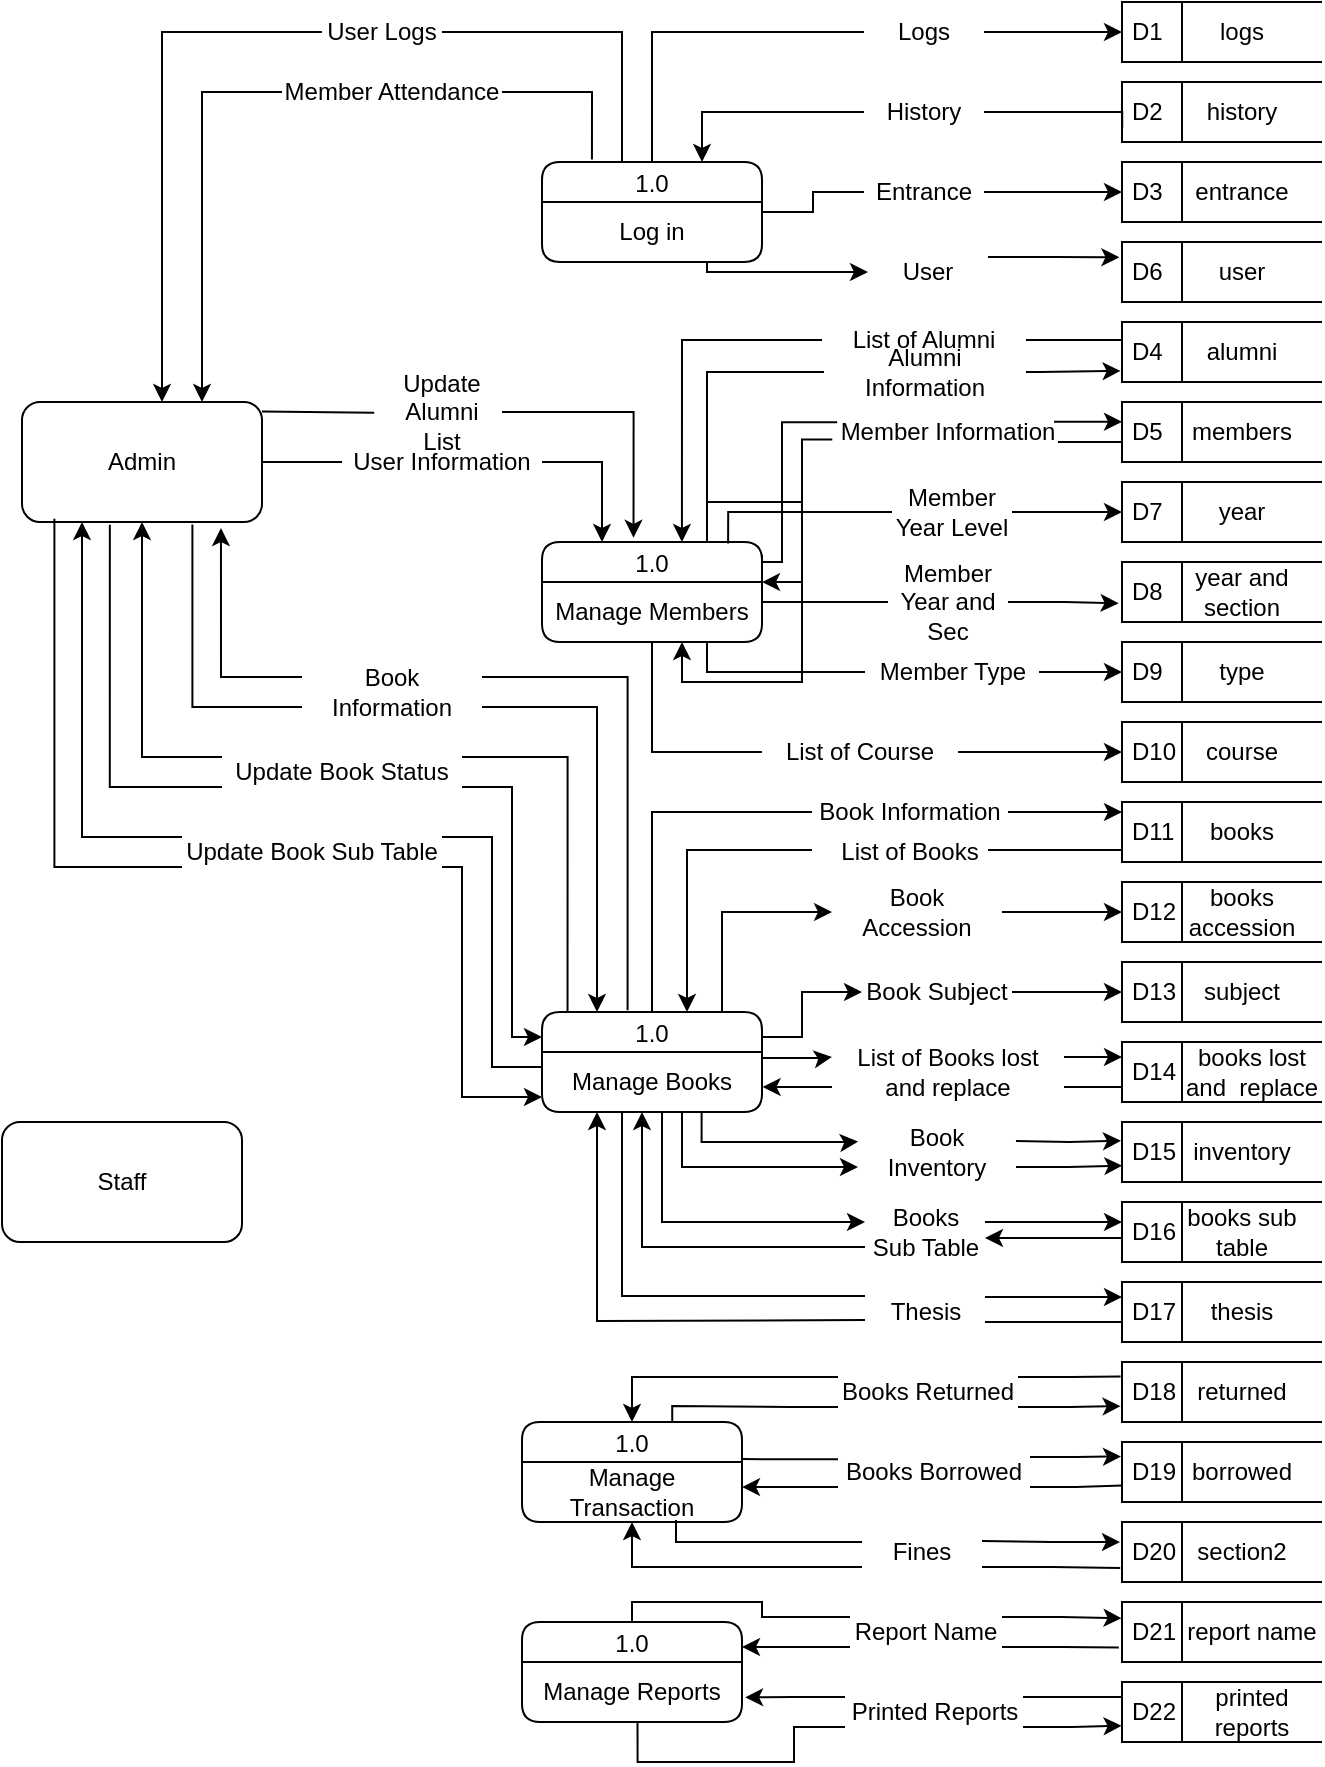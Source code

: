 <mxfile version="22.1.17" type="github">
  <diagram name="Page-1" id="xHuSxf7HJpYRh0zziQ7x">
    <mxGraphModel dx="1486" dy="321" grid="1" gridSize="10" guides="1" tooltips="1" connect="1" arrows="1" fold="1" page="1" pageScale="1" pageWidth="850" pageHeight="1100" math="0" shadow="0">
      <root>
        <mxCell id="0" />
        <mxCell id="1" parent="0" />
        <mxCell id="fUgEyUJmdbEf-X1ymC0t-29" style="edgeStyle=orthogonalEdgeStyle;rounded=0;orthogonalLoop=1;jettySize=auto;html=1;entryX=0.636;entryY=0;entryDx=0;entryDy=0;entryPerimeter=0;" parent="1" source="fUgEyUJmdbEf-X1ymC0t-31" target="e5D1fi9UYMcUk9HVfzZA-52" edge="1">
          <mxGeometry relative="1" as="geometry" />
        </mxCell>
        <mxCell id="e5D1fi9UYMcUk9HVfzZA-1" value="D4" style="html=1;dashed=0;whiteSpace=wrap;shape=mxgraph.dfd.dataStoreID;align=left;spacingLeft=3;points=[[0,0],[0.5,0],[1,0],[0,0.5],[1,0.5],[0,1],[0.5,1],[1,1]];" parent="1" vertex="1">
          <mxGeometry x="480" y="240" width="100" height="30" as="geometry" />
        </mxCell>
        <mxCell id="e5D1fi9UYMcUk9HVfzZA-2" value="alumni" style="text;html=1;strokeColor=none;fillColor=none;align=center;verticalAlign=middle;whiteSpace=wrap;rounded=0;" parent="1" vertex="1">
          <mxGeometry x="510" y="240" width="60" height="30" as="geometry" />
        </mxCell>
        <mxCell id="fUgEyUJmdbEf-X1ymC0t-47" style="edgeStyle=orthogonalEdgeStyle;rounded=0;orthogonalLoop=1;jettySize=auto;html=1;entryX=0.75;entryY=0;entryDx=0;entryDy=0;" parent="1" edge="1">
          <mxGeometry relative="1" as="geometry">
            <mxPoint x="325" y="504" as="sourcePoint" />
            <mxPoint x="262.5" y="585" as="targetPoint" />
            <Array as="points">
              <mxPoint x="263" y="504" />
            </Array>
          </mxGeometry>
        </mxCell>
        <mxCell id="e5D1fi9UYMcUk9HVfzZA-3" value="D11" style="html=1;dashed=0;whiteSpace=wrap;shape=mxgraph.dfd.dataStoreID;align=left;spacingLeft=3;points=[[0,0],[0.5,0],[1,0],[0,0.5],[1,0.5],[0,1],[0.5,1],[1,1]];" parent="1" vertex="1">
          <mxGeometry x="480" y="480" width="100" height="30" as="geometry" />
        </mxCell>
        <mxCell id="e5D1fi9UYMcUk9HVfzZA-4" value="books" style="text;html=1;strokeColor=none;fillColor=none;align=center;verticalAlign=middle;whiteSpace=wrap;rounded=0;" parent="1" vertex="1">
          <mxGeometry x="510" y="480" width="60" height="30" as="geometry" />
        </mxCell>
        <mxCell id="e5D1fi9UYMcUk9HVfzZA-5" value="D12" style="html=1;dashed=0;whiteSpace=wrap;shape=mxgraph.dfd.dataStoreID;align=left;spacingLeft=3;points=[[0,0],[0.5,0],[1,0],[0,0.5],[1,0.5],[0,1],[0.5,1],[1,1]];" parent="1" vertex="1">
          <mxGeometry x="480" y="520" width="100" height="30" as="geometry" />
        </mxCell>
        <mxCell id="e5D1fi9UYMcUk9HVfzZA-6" value="books accession" style="text;html=1;strokeColor=none;fillColor=none;align=center;verticalAlign=middle;whiteSpace=wrap;rounded=0;" parent="1" vertex="1">
          <mxGeometry x="510" y="520" width="60" height="30" as="geometry" />
        </mxCell>
        <mxCell id="e5D1fi9UYMcUk9HVfzZA-7" value="D14" style="html=1;dashed=0;whiteSpace=wrap;shape=mxgraph.dfd.dataStoreID;align=left;spacingLeft=3;points=[[0,0],[0.5,0],[1,0],[0,0.5],[1,0.5],[0,1],[0.5,1],[1,1]];" parent="1" vertex="1">
          <mxGeometry x="480" y="600" width="100" height="30" as="geometry" />
        </mxCell>
        <mxCell id="JulMIyf_O-Qb_JXEqCE_-44" style="edgeStyle=orthogonalEdgeStyle;rounded=0;orthogonalLoop=1;jettySize=auto;html=1;entryX=1;entryY=0.5;entryDx=0;entryDy=0;" edge="1" parent="1">
          <mxGeometry relative="1" as="geometry">
            <mxPoint x="480.0" y="698" as="sourcePoint" />
            <mxPoint x="411.5" y="698" as="targetPoint" />
          </mxGeometry>
        </mxCell>
        <mxCell id="e5D1fi9UYMcUk9HVfzZA-9" value="D16" style="html=1;dashed=0;whiteSpace=wrap;shape=mxgraph.dfd.dataStoreID;align=left;spacingLeft=3;points=[[0,0],[0.5,0],[1,0],[0,0.5],[1,0.5],[0,1],[0.5,1],[1,1]];" parent="1" vertex="1">
          <mxGeometry x="480" y="680" width="100" height="30" as="geometry" />
        </mxCell>
        <mxCell id="e5D1fi9UYMcUk9HVfzZA-10" value="books sub table" style="text;html=1;strokeColor=none;fillColor=none;align=center;verticalAlign=middle;whiteSpace=wrap;rounded=0;" parent="1" vertex="1">
          <mxGeometry x="510" y="680" width="60" height="30" as="geometry" />
        </mxCell>
        <mxCell id="e5D1fi9UYMcUk9HVfzZA-11" value="D19" style="html=1;dashed=0;whiteSpace=wrap;shape=mxgraph.dfd.dataStoreID;align=left;spacingLeft=3;points=[[0,0],[0.5,0],[1,0],[0,0.5],[1,0.5],[0,1],[0.5,1],[1,1]];" parent="1" vertex="1">
          <mxGeometry x="480" y="800" width="100" height="30" as="geometry" />
        </mxCell>
        <mxCell id="e5D1fi9UYMcUk9HVfzZA-12" value="borrowed" style="text;html=1;strokeColor=none;fillColor=none;align=center;verticalAlign=middle;whiteSpace=wrap;rounded=0;" parent="1" vertex="1">
          <mxGeometry x="510" y="800" width="60" height="30" as="geometry" />
        </mxCell>
        <mxCell id="e5D1fi9UYMcUk9HVfzZA-13" value="D10" style="html=1;dashed=0;whiteSpace=wrap;shape=mxgraph.dfd.dataStoreID;align=left;spacingLeft=3;points=[[0,0],[0.5,0],[1,0],[0,0.5],[1,0.5],[0,1],[0.5,1],[1,1]];" parent="1" vertex="1">
          <mxGeometry x="480" y="440" width="100" height="30" as="geometry" />
        </mxCell>
        <mxCell id="e5D1fi9UYMcUk9HVfzZA-14" value="course" style="text;html=1;strokeColor=none;fillColor=none;align=center;verticalAlign=middle;whiteSpace=wrap;rounded=0;" parent="1" vertex="1">
          <mxGeometry x="510" y="440" width="60" height="30" as="geometry" />
        </mxCell>
        <mxCell id="e5D1fi9UYMcUk9HVfzZA-15" value="D3" style="html=1;dashed=0;whiteSpace=wrap;shape=mxgraph.dfd.dataStoreID;align=left;spacingLeft=3;points=[[0,0],[0.5,0],[1,0],[0,0.5],[1,0.5],[0,1],[0.5,1],[1,1]];" parent="1" vertex="1">
          <mxGeometry x="480" y="160" width="100" height="30" as="geometry" />
        </mxCell>
        <mxCell id="e5D1fi9UYMcUk9HVfzZA-16" value="entrance" style="text;html=1;strokeColor=none;fillColor=none;align=center;verticalAlign=middle;whiteSpace=wrap;rounded=0;" parent="1" vertex="1">
          <mxGeometry x="510" y="160" width="60" height="30" as="geometry" />
        </mxCell>
        <mxCell id="e5D1fi9UYMcUk9HVfzZA-17" value="D2" style="html=1;dashed=0;whiteSpace=wrap;shape=mxgraph.dfd.dataStoreID;align=left;spacingLeft=3;points=[[0,0],[0.5,0],[1,0],[0,0.5],[1,0.5],[0,1],[0.5,1],[1,1]];" parent="1" vertex="1">
          <mxGeometry x="480" y="120" width="100" height="30" as="geometry" />
        </mxCell>
        <mxCell id="e5D1fi9UYMcUk9HVfzZA-18" value="history" style="text;html=1;strokeColor=none;fillColor=none;align=center;verticalAlign=middle;whiteSpace=wrap;rounded=0;" parent="1" vertex="1">
          <mxGeometry x="510" y="120" width="60" height="30" as="geometry" />
        </mxCell>
        <mxCell id="e5D1fi9UYMcUk9HVfzZA-19" value="D15" style="html=1;dashed=0;whiteSpace=wrap;shape=mxgraph.dfd.dataStoreID;align=left;spacingLeft=3;points=[[0,0],[0.5,0],[1,0],[0,0.5],[1,0.5],[0,1],[0.5,1],[1,1]];" parent="1" vertex="1">
          <mxGeometry x="480" y="640" width="100" height="30" as="geometry" />
        </mxCell>
        <mxCell id="e5D1fi9UYMcUk9HVfzZA-20" value="inventory" style="text;html=1;strokeColor=none;fillColor=none;align=center;verticalAlign=middle;whiteSpace=wrap;rounded=0;" parent="1" vertex="1">
          <mxGeometry x="510" y="640" width="60" height="30" as="geometry" />
        </mxCell>
        <mxCell id="e5D1fi9UYMcUk9HVfzZA-21" value="D1" style="html=1;dashed=0;whiteSpace=wrap;shape=mxgraph.dfd.dataStoreID;align=left;spacingLeft=3;points=[[0,0],[0.5,0],[1,0],[0,0.5],[1,0.5],[0,1],[0.5,1],[1,1]];" parent="1" vertex="1">
          <mxGeometry x="480" y="80" width="100" height="30" as="geometry" />
        </mxCell>
        <mxCell id="e5D1fi9UYMcUk9HVfzZA-22" value="logs" style="text;html=1;strokeColor=none;fillColor=none;align=center;verticalAlign=middle;whiteSpace=wrap;rounded=0;" parent="1" vertex="1">
          <mxGeometry x="510" y="80" width="60" height="30" as="geometry" />
        </mxCell>
        <mxCell id="e5D1fi9UYMcUk9HVfzZA-23" value="D5" style="html=1;dashed=0;whiteSpace=wrap;shape=mxgraph.dfd.dataStoreID;align=left;spacingLeft=3;points=[[0,0],[0.5,0],[1,0],[0,0.5],[1,0.5],[0,1],[0.5,1],[1,1]];" parent="1" vertex="1">
          <mxGeometry x="480" y="280" width="100" height="30" as="geometry" />
        </mxCell>
        <mxCell id="e5D1fi9UYMcUk9HVfzZA-24" value="members" style="text;html=1;strokeColor=none;fillColor=none;align=center;verticalAlign=middle;whiteSpace=wrap;rounded=0;" parent="1" vertex="1">
          <mxGeometry x="510" y="280" width="60" height="30" as="geometry" />
        </mxCell>
        <mxCell id="e5D1fi9UYMcUk9HVfzZA-25" value="D22" style="html=1;dashed=0;whiteSpace=wrap;shape=mxgraph.dfd.dataStoreID;align=left;spacingLeft=3;points=[[0,0],[0.5,0],[1,0],[0,0.5],[1,0.5],[0,1],[0.5,1],[1,1]];" parent="1" vertex="1">
          <mxGeometry x="480" y="920" width="100" height="30" as="geometry" />
        </mxCell>
        <mxCell id="e5D1fi9UYMcUk9HVfzZA-26" value="printed reports" style="text;html=1;strokeColor=none;fillColor=none;align=center;verticalAlign=middle;whiteSpace=wrap;rounded=0;" parent="1" vertex="1">
          <mxGeometry x="510" y="920" width="70" height="30" as="geometry" />
        </mxCell>
        <mxCell id="e5D1fi9UYMcUk9HVfzZA-27" value="D21" style="html=1;dashed=0;whiteSpace=wrap;shape=mxgraph.dfd.dataStoreID;align=left;spacingLeft=3;points=[[0,0],[0.5,0],[1,0],[0,0.5],[1,0.5],[0,1],[0.5,1],[1,1]];" parent="1" vertex="1">
          <mxGeometry x="480" y="880" width="100" height="30" as="geometry" />
        </mxCell>
        <mxCell id="e5D1fi9UYMcUk9HVfzZA-28" value="report name" style="text;html=1;strokeColor=none;fillColor=none;align=center;verticalAlign=middle;whiteSpace=wrap;rounded=0;" parent="1" vertex="1">
          <mxGeometry x="510" y="880" width="70" height="30" as="geometry" />
        </mxCell>
        <mxCell id="e5D1fi9UYMcUk9HVfzZA-29" value="D18" style="html=1;dashed=0;whiteSpace=wrap;shape=mxgraph.dfd.dataStoreID;align=left;spacingLeft=3;points=[[0,0],[0.5,0],[1,0],[0,0.5],[1,0.5],[0,1],[0.5,1],[1,1]];" parent="1" vertex="1">
          <mxGeometry x="480" y="760" width="100" height="30" as="geometry" />
        </mxCell>
        <mxCell id="e5D1fi9UYMcUk9HVfzZA-30" value="returned" style="text;html=1;strokeColor=none;fillColor=none;align=center;verticalAlign=middle;whiteSpace=wrap;rounded=0;" parent="1" vertex="1">
          <mxGeometry x="510" y="760" width="60" height="30" as="geometry" />
        </mxCell>
        <mxCell id="e5D1fi9UYMcUk9HVfzZA-31" value="D20" style="html=1;dashed=0;whiteSpace=wrap;shape=mxgraph.dfd.dataStoreID;align=left;spacingLeft=3;points=[[0,0],[0.5,0],[1,0],[0,0.5],[1,0.5],[0,1],[0.5,1],[1,1]];" parent="1" vertex="1">
          <mxGeometry x="480" y="840" width="100" height="30" as="geometry" />
        </mxCell>
        <mxCell id="e5D1fi9UYMcUk9HVfzZA-32" value="section2" style="text;html=1;strokeColor=none;fillColor=none;align=center;verticalAlign=middle;whiteSpace=wrap;rounded=0;" parent="1" vertex="1">
          <mxGeometry x="510" y="840" width="60" height="30" as="geometry" />
        </mxCell>
        <mxCell id="e5D1fi9UYMcUk9HVfzZA-33" value="D13" style="html=1;dashed=0;whiteSpace=wrap;shape=mxgraph.dfd.dataStoreID;align=left;spacingLeft=3;points=[[0,0],[0.5,0],[1,0],[0,0.5],[1,0.5],[0,1],[0.5,1],[1,1]];" parent="1" vertex="1">
          <mxGeometry x="480" y="560" width="100" height="30" as="geometry" />
        </mxCell>
        <mxCell id="e5D1fi9UYMcUk9HVfzZA-34" value="subject" style="text;html=1;strokeColor=none;fillColor=none;align=center;verticalAlign=middle;whiteSpace=wrap;rounded=0;" parent="1" vertex="1">
          <mxGeometry x="510" y="560" width="60" height="30" as="geometry" />
        </mxCell>
        <mxCell id="JulMIyf_O-Qb_JXEqCE_-48" style="edgeStyle=orthogonalEdgeStyle;rounded=0;orthogonalLoop=1;jettySize=auto;html=1;entryX=1;entryY=0.25;entryDx=0;entryDy=0;endArrow=none;endFill=0;startArrow=classic;startFill=1;" edge="1" parent="1" source="e5D1fi9UYMcUk9HVfzZA-37" target="JulMIyf_O-Qb_JXEqCE_-47">
          <mxGeometry relative="1" as="geometry">
            <Array as="points">
              <mxPoint x="446" y="728" />
            </Array>
          </mxGeometry>
        </mxCell>
        <mxCell id="JulMIyf_O-Qb_JXEqCE_-49" style="edgeStyle=orthogonalEdgeStyle;rounded=0;orthogonalLoop=1;jettySize=auto;html=1;endArrow=none;endFill=0;" edge="1" parent="1" source="e5D1fi9UYMcUk9HVfzZA-37" target="JulMIyf_O-Qb_JXEqCE_-47">
          <mxGeometry relative="1" as="geometry">
            <Array as="points">
              <mxPoint x="440" y="740" />
              <mxPoint x="440" y="740" />
            </Array>
          </mxGeometry>
        </mxCell>
        <mxCell id="e5D1fi9UYMcUk9HVfzZA-37" value="D17" style="html=1;dashed=0;whiteSpace=wrap;shape=mxgraph.dfd.dataStoreID;align=left;spacingLeft=3;points=[[0,0],[0.5,0],[1,0],[0,0.5],[1,0.5],[0,1],[0.5,1],[1,1]];" parent="1" vertex="1">
          <mxGeometry x="480" y="720" width="100" height="30" as="geometry" />
        </mxCell>
        <mxCell id="e5D1fi9UYMcUk9HVfzZA-38" value="thesis" style="text;html=1;strokeColor=none;fillColor=none;align=center;verticalAlign=middle;whiteSpace=wrap;rounded=0;" parent="1" vertex="1">
          <mxGeometry x="510" y="720" width="60" height="30" as="geometry" />
        </mxCell>
        <mxCell id="e5D1fi9UYMcUk9HVfzZA-39" value="D9" style="html=1;dashed=0;whiteSpace=wrap;shape=mxgraph.dfd.dataStoreID;align=left;spacingLeft=3;points=[[0,0],[0.5,0],[1,0],[0,0.5],[1,0.5],[0,1],[0.5,1],[1,1]];" parent="1" vertex="1">
          <mxGeometry x="480" y="400" width="100" height="30" as="geometry" />
        </mxCell>
        <mxCell id="e5D1fi9UYMcUk9HVfzZA-40" value="type" style="text;html=1;strokeColor=none;fillColor=none;align=center;verticalAlign=middle;whiteSpace=wrap;rounded=0;" parent="1" vertex="1">
          <mxGeometry x="510" y="400" width="60" height="30" as="geometry" />
        </mxCell>
        <mxCell id="e5D1fi9UYMcUk9HVfzZA-41" value="D6" style="html=1;dashed=0;whiteSpace=wrap;shape=mxgraph.dfd.dataStoreID;align=left;spacingLeft=3;points=[[0,0],[0.5,0],[1,0],[0,0.5],[1,0.5],[0,1],[0.5,1],[1,1]];" parent="1" vertex="1">
          <mxGeometry x="480" y="200" width="100" height="30" as="geometry" />
        </mxCell>
        <mxCell id="e5D1fi9UYMcUk9HVfzZA-42" value="user" style="text;html=1;strokeColor=none;fillColor=none;align=center;verticalAlign=middle;whiteSpace=wrap;rounded=0;" parent="1" vertex="1">
          <mxGeometry x="510" y="200" width="60" height="30" as="geometry" />
        </mxCell>
        <mxCell id="e5D1fi9UYMcUk9HVfzZA-43" value="D7" style="html=1;dashed=0;whiteSpace=wrap;shape=mxgraph.dfd.dataStoreID;align=left;spacingLeft=3;points=[[0,0],[0.5,0],[1,0],[0,0.5],[1,0.5],[0,1],[0.5,1],[1,1]];" parent="1" vertex="1">
          <mxGeometry x="480" y="320" width="100" height="30" as="geometry" />
        </mxCell>
        <mxCell id="e5D1fi9UYMcUk9HVfzZA-44" value="year" style="text;html=1;strokeColor=none;fillColor=none;align=center;verticalAlign=middle;whiteSpace=wrap;rounded=0;" parent="1" vertex="1">
          <mxGeometry x="510" y="320" width="60" height="30" as="geometry" />
        </mxCell>
        <mxCell id="e5D1fi9UYMcUk9HVfzZA-45" value="D8" style="html=1;dashed=0;whiteSpace=wrap;shape=mxgraph.dfd.dataStoreID;align=left;spacingLeft=3;points=[[0,0],[0.5,0],[1,0],[0,0.5],[1,0.5],[0,1],[0.5,1],[1,1]];" parent="1" vertex="1">
          <mxGeometry x="480" y="360" width="100" height="30" as="geometry" />
        </mxCell>
        <mxCell id="e5D1fi9UYMcUk9HVfzZA-46" value="year and section" style="text;html=1;strokeColor=none;fillColor=none;align=center;verticalAlign=middle;whiteSpace=wrap;rounded=0;" parent="1" vertex="1">
          <mxGeometry x="510" y="360" width="60" height="30" as="geometry" />
        </mxCell>
        <mxCell id="e5D1fi9UYMcUk9HVfzZA-50" value="books lost and&amp;nbsp; replace" style="text;html=1;strokeColor=none;fillColor=none;align=center;verticalAlign=middle;whiteSpace=wrap;rounded=0;" parent="1" vertex="1">
          <mxGeometry x="510" y="600" width="70" height="30" as="geometry" />
        </mxCell>
        <mxCell id="e5D1fi9UYMcUk9HVfzZA-52" value="1.0" style="swimlane;fontStyle=0;childLayout=stackLayout;horizontal=1;startSize=20;fillColor=#ffffff;horizontalStack=0;resizeParent=1;resizeParentMax=0;resizeLast=0;collapsible=0;marginBottom=0;swimlaneFillColor=#ffffff;rounded=1;" parent="1" vertex="1">
          <mxGeometry x="190" y="350" width="110" height="50" as="geometry" />
        </mxCell>
        <mxCell id="fUgEyUJmdbEf-X1ymC0t-48" style="edgeStyle=orthogonalEdgeStyle;rounded=0;orthogonalLoop=1;jettySize=auto;html=1;exitX=0.75;exitY=0;exitDx=0;exitDy=0;" parent="e5D1fi9UYMcUk9HVfzZA-52" source="e5D1fi9UYMcUk9HVfzZA-52" target="e5D1fi9UYMcUk9HVfzZA-53" edge="1">
          <mxGeometry relative="1" as="geometry">
            <Array as="points">
              <mxPoint x="82" y="-20" />
              <mxPoint x="130" y="-20" />
              <mxPoint x="130" y="70" />
              <mxPoint x="70" y="70" />
            </Array>
          </mxGeometry>
        </mxCell>
        <mxCell id="e5D1fi9UYMcUk9HVfzZA-53" value="Manage Members" style="text;html=1;strokeColor=none;fillColor=none;align=center;verticalAlign=middle;whiteSpace=wrap;rounded=1;" parent="e5D1fi9UYMcUk9HVfzZA-52" vertex="1">
          <mxGeometry y="20" width="110" height="30" as="geometry" />
        </mxCell>
        <mxCell id="fUgEyUJmdbEf-X1ymC0t-42" style="edgeStyle=orthogonalEdgeStyle;rounded=0;orthogonalLoop=1;jettySize=auto;html=1;entryX=0;entryY=0.167;entryDx=0;entryDy=0;entryPerimeter=0;" parent="1" source="fUgEyUJmdbEf-X1ymC0t-44" target="e5D1fi9UYMcUk9HVfzZA-3" edge="1">
          <mxGeometry relative="1" as="geometry">
            <Array as="points" />
          </mxGeometry>
        </mxCell>
        <mxCell id="JulMIyf_O-Qb_JXEqCE_-1" style="edgeStyle=orthogonalEdgeStyle;rounded=0;orthogonalLoop=1;jettySize=auto;html=1;exitX=1;exitY=0.5;exitDx=0;exitDy=0;entryX=0;entryY=0.5;entryDx=0;entryDy=0;" edge="1" parent="1" source="JulMIyf_O-Qb_JXEqCE_-5" target="e5D1fi9UYMcUk9HVfzZA-5">
          <mxGeometry relative="1" as="geometry" />
        </mxCell>
        <mxCell id="JulMIyf_O-Qb_JXEqCE_-6" style="edgeStyle=orthogonalEdgeStyle;rounded=0;orthogonalLoop=1;jettySize=auto;html=1;exitX=1;exitY=0.5;exitDx=0;exitDy=0;entryX=0;entryY=0.5;entryDx=0;entryDy=0;" edge="1" parent="1" source="JulMIyf_O-Qb_JXEqCE_-8" target="e5D1fi9UYMcUk9HVfzZA-33">
          <mxGeometry relative="1" as="geometry">
            <Array as="points" />
          </mxGeometry>
        </mxCell>
        <mxCell id="e5D1fi9UYMcUk9HVfzZA-54" value="1.0" style="swimlane;fontStyle=0;childLayout=stackLayout;horizontal=1;startSize=20;fillColor=#ffffff;horizontalStack=0;resizeParent=1;resizeParentMax=0;resizeLast=0;collapsible=0;marginBottom=0;swimlaneFillColor=#ffffff;rounded=1;" parent="1" vertex="1">
          <mxGeometry x="190" y="585" width="110" height="50" as="geometry" />
        </mxCell>
        <mxCell id="e5D1fi9UYMcUk9HVfzZA-55" value="Manage Books" style="text;html=1;strokeColor=none;fillColor=none;align=center;verticalAlign=middle;whiteSpace=wrap;rounded=1;" parent="e5D1fi9UYMcUk9HVfzZA-54" vertex="1">
          <mxGeometry y="20" width="110" height="30" as="geometry" />
        </mxCell>
        <mxCell id="JulMIyf_O-Qb_JXEqCE_-72" style="edgeStyle=orthogonalEdgeStyle;rounded=0;orthogonalLoop=1;jettySize=auto;html=1;entryX=0;entryY=0.75;entryDx=0;entryDy=0;startArrow=classic;startFill=1;endArrow=none;endFill=0;" edge="1" parent="1" source="e5D1fi9UYMcUk9HVfzZA-56" target="JulMIyf_O-Qb_JXEqCE_-60">
          <mxGeometry relative="1" as="geometry">
            <Array as="points">
              <mxPoint x="235" y="862" />
            </Array>
          </mxGeometry>
        </mxCell>
        <mxCell id="e5D1fi9UYMcUk9HVfzZA-56" value="1.0" style="swimlane;fontStyle=0;childLayout=stackLayout;horizontal=1;startSize=20;fillColor=#ffffff;horizontalStack=0;resizeParent=1;resizeParentMax=0;resizeLast=0;collapsible=0;marginBottom=0;swimlaneFillColor=#ffffff;rounded=1;" parent="1" vertex="1">
          <mxGeometry x="180" y="790" width="110" height="50" as="geometry" />
        </mxCell>
        <mxCell id="e5D1fi9UYMcUk9HVfzZA-57" value="Manage Transaction" style="text;html=1;strokeColor=none;fillColor=none;align=center;verticalAlign=middle;whiteSpace=wrap;rounded=1;" parent="e5D1fi9UYMcUk9HVfzZA-56" vertex="1">
          <mxGeometry y="20" width="110" height="30" as="geometry" />
        </mxCell>
        <mxCell id="e5D1fi9UYMcUk9HVfzZA-58" value="1.0" style="swimlane;fontStyle=0;childLayout=stackLayout;horizontal=1;startSize=20;fillColor=#ffffff;horizontalStack=0;resizeParent=1;resizeParentMax=0;resizeLast=0;collapsible=0;marginBottom=0;swimlaneFillColor=#ffffff;rounded=1;" parent="1" vertex="1">
          <mxGeometry x="180" y="890" width="110" height="50" as="geometry" />
        </mxCell>
        <mxCell id="e5D1fi9UYMcUk9HVfzZA-59" value="Manage Reports" style="text;html=1;strokeColor=none;fillColor=none;align=center;verticalAlign=middle;whiteSpace=wrap;rounded=1;" parent="e5D1fi9UYMcUk9HVfzZA-58" vertex="1">
          <mxGeometry y="20" width="110" height="30" as="geometry" />
        </mxCell>
        <mxCell id="e5D1fi9UYMcUk9HVfzZA-61" value="1.0" style="swimlane;fontStyle=0;childLayout=stackLayout;horizontal=1;startSize=20;fillColor=#ffffff;horizontalStack=0;resizeParent=1;resizeParentMax=0;resizeLast=0;collapsible=0;marginBottom=0;swimlaneFillColor=#ffffff;rounded=1;" parent="1" vertex="1">
          <mxGeometry x="190" y="160" width="110" height="50" as="geometry" />
        </mxCell>
        <mxCell id="e5D1fi9UYMcUk9HVfzZA-62" value="Log in" style="text;html=1;strokeColor=none;fillColor=none;align=center;verticalAlign=middle;whiteSpace=wrap;rounded=1;" parent="e5D1fi9UYMcUk9HVfzZA-61" vertex="1">
          <mxGeometry y="20" width="110" height="30" as="geometry" />
        </mxCell>
        <mxCell id="fUgEyUJmdbEf-X1ymC0t-4" style="edgeStyle=orthogonalEdgeStyle;rounded=0;orthogonalLoop=1;jettySize=auto;html=1;exitX=1;exitY=0.5;exitDx=0;exitDy=0;" parent="1" source="fUgEyUJmdbEf-X1ymC0t-5" edge="1">
          <mxGeometry relative="1" as="geometry">
            <mxPoint x="220" y="350" as="targetPoint" />
            <Array as="points">
              <mxPoint x="220" y="310" />
              <mxPoint x="220" y="350" />
            </Array>
          </mxGeometry>
        </mxCell>
        <mxCell id="JulMIyf_O-Qb_JXEqCE_-120" style="edgeStyle=orthogonalEdgeStyle;rounded=0;orthogonalLoop=1;jettySize=auto;html=1;entryX=0.25;entryY=0;entryDx=0;entryDy=0;endArrow=none;endFill=0;" edge="1" parent="1" target="e5D1fi9UYMcUk9HVfzZA-61">
          <mxGeometry relative="1" as="geometry">
            <mxPoint x="140" y="95" as="sourcePoint" />
            <Array as="points">
              <mxPoint x="230" y="95" />
              <mxPoint x="230" y="160" />
            </Array>
          </mxGeometry>
        </mxCell>
        <mxCell id="e5D1fi9UYMcUk9HVfzZA-70" value="Admin" style="rounded=1;whiteSpace=wrap;html=1;" parent="1" vertex="1">
          <mxGeometry x="-70" y="280" width="120" height="60" as="geometry" />
        </mxCell>
        <mxCell id="e5D1fi9UYMcUk9HVfzZA-71" value="Staff" style="rounded=1;whiteSpace=wrap;html=1;" parent="1" vertex="1">
          <mxGeometry x="-80" y="640" width="120" height="60" as="geometry" />
        </mxCell>
        <mxCell id="fUgEyUJmdbEf-X1ymC0t-6" value="" style="edgeStyle=orthogonalEdgeStyle;rounded=0;orthogonalLoop=1;jettySize=auto;html=1;endArrow=none;endFill=0;" parent="1" source="e5D1fi9UYMcUk9HVfzZA-70" target="fUgEyUJmdbEf-X1ymC0t-5" edge="1">
          <mxGeometry relative="1" as="geometry">
            <mxPoint x="50" y="310" as="sourcePoint" />
            <mxPoint x="245" y="350" as="targetPoint" />
          </mxGeometry>
        </mxCell>
        <mxCell id="fUgEyUJmdbEf-X1ymC0t-5" value="User Information" style="text;html=1;strokeColor=none;fillColor=none;align=center;verticalAlign=middle;whiteSpace=wrap;rounded=0;" parent="1" vertex="1">
          <mxGeometry x="90" y="295" width="100" height="30" as="geometry" />
        </mxCell>
        <mxCell id="fUgEyUJmdbEf-X1ymC0t-11" value="" style="edgeStyle=orthogonalEdgeStyle;rounded=0;orthogonalLoop=1;jettySize=auto;html=1;entryX=-0.004;entryY=0.404;entryDx=0;entryDy=0;endArrow=none;endFill=0;exitX=1;exitY=0.25;exitDx=0;exitDy=0;entryPerimeter=0;" parent="1" edge="1">
          <mxGeometry relative="1" as="geometry">
            <mxPoint x="300" y="356.5" as="sourcePoint" />
            <mxPoint x="337.56" y="290.12" as="targetPoint" />
            <Array as="points">
              <mxPoint x="300" y="360" />
              <mxPoint x="310" y="360" />
              <mxPoint x="310" y="290" />
            </Array>
          </mxGeometry>
        </mxCell>
        <mxCell id="fUgEyUJmdbEf-X1ymC0t-12" style="edgeStyle=orthogonalEdgeStyle;rounded=0;orthogonalLoop=1;jettySize=auto;html=1;exitX=0.982;exitY=0.33;exitDx=0;exitDy=0;exitPerimeter=0;" parent="1" source="fUgEyUJmdbEf-X1ymC0t-9" edge="1">
          <mxGeometry relative="1" as="geometry">
            <mxPoint x="450" y="290" as="sourcePoint" />
            <mxPoint x="480" y="290" as="targetPoint" />
            <Array as="points" />
          </mxGeometry>
        </mxCell>
        <mxCell id="fUgEyUJmdbEf-X1ymC0t-9" value="Member Information" style="text;html=1;strokeColor=none;fillColor=none;align=center;verticalAlign=middle;whiteSpace=wrap;rounded=0;" parent="1" vertex="1">
          <mxGeometry x="338" y="280" width="110" height="30" as="geometry" />
        </mxCell>
        <mxCell id="fUgEyUJmdbEf-X1ymC0t-13" style="edgeStyle=orthogonalEdgeStyle;rounded=0;orthogonalLoop=1;jettySize=auto;html=1;exitX=1;exitY=0.5;exitDx=0;exitDy=0;" parent="1" source="fUgEyUJmdbEf-X1ymC0t-15" target="e5D1fi9UYMcUk9HVfzZA-43" edge="1">
          <mxGeometry relative="1" as="geometry">
            <mxPoint x="425" y="330" as="sourcePoint" />
            <mxPoint x="480" y="330" as="targetPoint" />
            <Array as="points" />
          </mxGeometry>
        </mxCell>
        <mxCell id="fUgEyUJmdbEf-X1ymC0t-14" value="" style="edgeStyle=orthogonalEdgeStyle;rounded=0;orthogonalLoop=1;jettySize=auto;html=1;entryX=0;entryY=0.5;entryDx=0;entryDy=0;endArrow=none;endFill=0;exitX=0.846;exitY=0.014;exitDx=0;exitDy=0;exitPerimeter=0;" parent="1" source="e5D1fi9UYMcUk9HVfzZA-52" target="fUgEyUJmdbEf-X1ymC0t-15" edge="1">
          <mxGeometry relative="1" as="geometry">
            <mxPoint x="300" y="386" as="sourcePoint" />
            <mxPoint x="365" y="329" as="targetPoint" />
            <Array as="points">
              <mxPoint x="283" y="335" />
            </Array>
          </mxGeometry>
        </mxCell>
        <mxCell id="fUgEyUJmdbEf-X1ymC0t-15" value="Member Year Level" style="text;html=1;strokeColor=none;fillColor=none;align=center;verticalAlign=middle;whiteSpace=wrap;rounded=0;" parent="1" vertex="1">
          <mxGeometry x="365" y="320" width="60" height="30" as="geometry" />
        </mxCell>
        <mxCell id="fUgEyUJmdbEf-X1ymC0t-20" value="" style="edgeStyle=orthogonalEdgeStyle;rounded=0;orthogonalLoop=1;jettySize=auto;html=1;entryX=0;entryY=0.5;entryDx=0;entryDy=0;endArrow=none;endFill=0;" parent="1" source="e5D1fi9UYMcUk9HVfzZA-53" target="fUgEyUJmdbEf-X1ymC0t-21" edge="1">
          <mxGeometry relative="1" as="geometry">
            <mxPoint x="300" y="375" as="sourcePoint" />
            <mxPoint x="480" y="375" as="targetPoint" />
            <Array as="points">
              <mxPoint x="330" y="380" />
              <mxPoint x="330" y="380" />
            </Array>
          </mxGeometry>
        </mxCell>
        <mxCell id="fUgEyUJmdbEf-X1ymC0t-21" value="Member Year and Sec" style="text;html=1;strokeColor=none;fillColor=none;align=center;verticalAlign=middle;whiteSpace=wrap;rounded=0;" parent="1" vertex="1">
          <mxGeometry x="363" y="365" width="60" height="30" as="geometry" />
        </mxCell>
        <mxCell id="fUgEyUJmdbEf-X1ymC0t-22" style="edgeStyle=orthogonalEdgeStyle;rounded=0;orthogonalLoop=1;jettySize=auto;html=1;entryX=-0.017;entryY=0.689;entryDx=0;entryDy=0;entryPerimeter=0;" parent="1" source="fUgEyUJmdbEf-X1ymC0t-21" target="e5D1fi9UYMcUk9HVfzZA-45" edge="1">
          <mxGeometry relative="1" as="geometry" />
        </mxCell>
        <mxCell id="fUgEyUJmdbEf-X1ymC0t-23" style="edgeStyle=orthogonalEdgeStyle;rounded=0;orthogonalLoop=1;jettySize=auto;html=1;exitX=1;exitY=0.5;exitDx=0;exitDy=0;entryX=0;entryY=0.5;entryDx=0;entryDy=0;" parent="1" source="fUgEyUJmdbEf-X1ymC0t-25" target="e5D1fi9UYMcUk9HVfzZA-39" edge="1">
          <mxGeometry relative="1" as="geometry">
            <Array as="points" />
          </mxGeometry>
        </mxCell>
        <mxCell id="fUgEyUJmdbEf-X1ymC0t-24" value="" style="edgeStyle=orthogonalEdgeStyle;rounded=0;orthogonalLoop=1;jettySize=auto;html=1;exitX=0.75;exitY=1;exitDx=0;exitDy=0;entryX=0;entryY=0.5;entryDx=0;entryDy=0;endArrow=none;endFill=0;" parent="1" source="e5D1fi9UYMcUk9HVfzZA-53" target="fUgEyUJmdbEf-X1ymC0t-25" edge="1">
          <mxGeometry relative="1" as="geometry">
            <mxPoint x="273" y="400" as="sourcePoint" />
            <mxPoint x="480" y="415" as="targetPoint" />
            <Array as="points">
              <mxPoint x="273" y="415" />
            </Array>
          </mxGeometry>
        </mxCell>
        <mxCell id="fUgEyUJmdbEf-X1ymC0t-25" value="Member Type" style="text;html=1;strokeColor=none;fillColor=none;align=center;verticalAlign=middle;whiteSpace=wrap;rounded=0;" parent="1" vertex="1">
          <mxGeometry x="351.5" y="400" width="87" height="30" as="geometry" />
        </mxCell>
        <mxCell id="fUgEyUJmdbEf-X1ymC0t-26" style="edgeStyle=orthogonalEdgeStyle;rounded=0;orthogonalLoop=1;jettySize=auto;html=1;entryX=0;entryY=0.5;entryDx=0;entryDy=0;" parent="1" source="fUgEyUJmdbEf-X1ymC0t-28" target="e5D1fi9UYMcUk9HVfzZA-13" edge="1">
          <mxGeometry relative="1" as="geometry">
            <Array as="points" />
          </mxGeometry>
        </mxCell>
        <mxCell id="fUgEyUJmdbEf-X1ymC0t-27" value="" style="edgeStyle=orthogonalEdgeStyle;rounded=0;orthogonalLoop=1;jettySize=auto;html=1;entryX=0;entryY=0.5;entryDx=0;entryDy=0;endArrow=none;endFill=0;" parent="1" source="e5D1fi9UYMcUk9HVfzZA-53" target="fUgEyUJmdbEf-X1ymC0t-28" edge="1">
          <mxGeometry relative="1" as="geometry">
            <mxPoint x="245" y="400" as="sourcePoint" />
            <mxPoint x="480" y="455" as="targetPoint" />
            <Array as="points">
              <mxPoint x="245" y="455" />
            </Array>
          </mxGeometry>
        </mxCell>
        <mxCell id="fUgEyUJmdbEf-X1ymC0t-28" value="List of Course" style="text;html=1;strokeColor=none;fillColor=none;align=center;verticalAlign=middle;whiteSpace=wrap;rounded=0;" parent="1" vertex="1">
          <mxGeometry x="300" y="440" width="98" height="30" as="geometry" />
        </mxCell>
        <mxCell id="fUgEyUJmdbEf-X1ymC0t-30" value="" style="edgeStyle=orthogonalEdgeStyle;rounded=0;orthogonalLoop=1;jettySize=auto;html=1;entryX=1;entryY=0.5;entryDx=0;entryDy=0;endArrow=none;endFill=0;" parent="1" edge="1">
          <mxGeometry relative="1" as="geometry">
            <mxPoint x="480" y="249" as="sourcePoint" />
            <mxPoint x="432" y="249" as="targetPoint" />
            <Array as="points">
              <mxPoint x="450" y="249" />
              <mxPoint x="450" y="249" />
            </Array>
          </mxGeometry>
        </mxCell>
        <mxCell id="fUgEyUJmdbEf-X1ymC0t-31" value="List of Alumni" style="text;html=1;strokeColor=none;fillColor=none;align=center;verticalAlign=middle;whiteSpace=wrap;rounded=0;" parent="1" vertex="1">
          <mxGeometry x="330" y="234" width="102" height="30" as="geometry" />
        </mxCell>
        <mxCell id="fUgEyUJmdbEf-X1ymC0t-32" style="edgeStyle=orthogonalEdgeStyle;rounded=0;orthogonalLoop=1;jettySize=auto;html=1;entryX=-0.007;entryY=0.749;entryDx=0;entryDy=0;entryPerimeter=0;exitX=1;exitY=0.5;exitDx=0;exitDy=0;" parent="1" source="fUgEyUJmdbEf-X1ymC0t-34" edge="1">
          <mxGeometry relative="1" as="geometry">
            <mxPoint x="411" y="264.533" as="sourcePoint" />
            <mxPoint x="479.3" y="264.47" as="targetPoint" />
            <Array as="points">
              <mxPoint x="439" y="265" />
            </Array>
          </mxGeometry>
        </mxCell>
        <mxCell id="fUgEyUJmdbEf-X1ymC0t-33" value="" style="edgeStyle=orthogonalEdgeStyle;rounded=0;orthogonalLoop=1;jettySize=auto;html=1;exitX=0.75;exitY=0;exitDx=0;exitDy=0;entryX=0;entryY=0.5;entryDx=0;entryDy=0;endArrow=none;endFill=0;" parent="1" source="e5D1fi9UYMcUk9HVfzZA-52" target="fUgEyUJmdbEf-X1ymC0t-34" edge="1">
          <mxGeometry relative="1" as="geometry">
            <mxPoint x="273" y="350" as="sourcePoint" />
            <mxPoint x="479" y="262" as="targetPoint" />
          </mxGeometry>
        </mxCell>
        <mxCell id="fUgEyUJmdbEf-X1ymC0t-34" value="Alumni Information" style="text;html=1;strokeColor=none;fillColor=none;align=center;verticalAlign=middle;whiteSpace=wrap;rounded=0;" parent="1" vertex="1">
          <mxGeometry x="331" y="250" width="101" height="30" as="geometry" />
        </mxCell>
        <mxCell id="fUgEyUJmdbEf-X1ymC0t-40" style="edgeStyle=orthogonalEdgeStyle;rounded=0;orthogonalLoop=1;jettySize=auto;html=1;endArrow=none;endFill=0;" parent="1" source="e5D1fi9UYMcUk9HVfzZA-23" edge="1">
          <mxGeometry relative="1" as="geometry">
            <mxPoint x="448" y="300" as="targetPoint" />
            <Array as="points">
              <mxPoint x="448" y="300" />
            </Array>
          </mxGeometry>
        </mxCell>
        <mxCell id="fUgEyUJmdbEf-X1ymC0t-41" style="edgeStyle=orthogonalEdgeStyle;rounded=0;orthogonalLoop=1;jettySize=auto;html=1;exitX=-0.026;exitY=0.624;exitDx=0;exitDy=0;exitPerimeter=0;" parent="1" source="fUgEyUJmdbEf-X1ymC0t-9" edge="1">
          <mxGeometry relative="1" as="geometry">
            <mxPoint x="338" y="306.0" as="sourcePoint" />
            <mxPoint x="300" y="370.01" as="targetPoint" />
            <Array as="points">
              <mxPoint x="320" y="299" />
              <mxPoint x="320" y="370" />
            </Array>
          </mxGeometry>
        </mxCell>
        <mxCell id="fUgEyUJmdbEf-X1ymC0t-43" value="" style="edgeStyle=orthogonalEdgeStyle;rounded=0;orthogonalLoop=1;jettySize=auto;html=1;endArrow=none;endFill=0;" parent="1" source="e5D1fi9UYMcUk9HVfzZA-54" edge="1">
          <mxGeometry relative="1" as="geometry">
            <mxPoint x="245" y="590.0" as="sourcePoint" />
            <mxPoint x="325" y="485.037" as="targetPoint" />
            <Array as="points">
              <mxPoint x="245" y="485" />
            </Array>
          </mxGeometry>
        </mxCell>
        <mxCell id="fUgEyUJmdbEf-X1ymC0t-44" value="Book Information" style="text;html=1;strokeColor=none;fillColor=none;align=center;verticalAlign=middle;whiteSpace=wrap;rounded=0;" parent="1" vertex="1">
          <mxGeometry x="325" y="470" width="98" height="30" as="geometry" />
        </mxCell>
        <mxCell id="fUgEyUJmdbEf-X1ymC0t-50" value="" style="edgeStyle=orthogonalEdgeStyle;rounded=0;orthogonalLoop=1;jettySize=auto;html=1;endArrow=none;endFill=0;" parent="1" target="fUgEyUJmdbEf-X1ymC0t-51" edge="1">
          <mxGeometry relative="1" as="geometry">
            <mxPoint x="480" y="494" as="sourcePoint" />
            <mxPoint x="273" y="585" as="targetPoint" />
            <Array as="points">
              <mxPoint x="480" y="504" />
            </Array>
          </mxGeometry>
        </mxCell>
        <mxCell id="fUgEyUJmdbEf-X1ymC0t-51" value="List of Books" style="text;html=1;strokeColor=none;fillColor=none;align=center;verticalAlign=middle;whiteSpace=wrap;rounded=0;" parent="1" vertex="1">
          <mxGeometry x="335" y="490" width="78" height="30" as="geometry" />
        </mxCell>
        <mxCell id="JulMIyf_O-Qb_JXEqCE_-4" value="" style="edgeStyle=orthogonalEdgeStyle;rounded=0;orthogonalLoop=1;jettySize=auto;html=1;exitX=0.75;exitY=0;exitDx=0;exitDy=0;entryX=0;entryY=0.5;entryDx=0;entryDy=0;" edge="1" parent="1" source="e5D1fi9UYMcUk9HVfzZA-54" target="JulMIyf_O-Qb_JXEqCE_-5">
          <mxGeometry relative="1" as="geometry">
            <mxPoint x="273" y="585" as="sourcePoint" />
            <mxPoint x="480" y="535" as="targetPoint" />
            <Array as="points">
              <mxPoint x="280" y="585" />
              <mxPoint x="280" y="535" />
            </Array>
          </mxGeometry>
        </mxCell>
        <mxCell id="JulMIyf_O-Qb_JXEqCE_-5" value="Book Accession" style="text;html=1;strokeColor=none;fillColor=none;align=center;verticalAlign=middle;whiteSpace=wrap;rounded=0;" vertex="1" parent="1">
          <mxGeometry x="335" y="520" width="85" height="30" as="geometry" />
        </mxCell>
        <mxCell id="JulMIyf_O-Qb_JXEqCE_-7" value="" style="edgeStyle=orthogonalEdgeStyle;rounded=0;orthogonalLoop=1;jettySize=auto;html=1;exitX=1;exitY=0.25;exitDx=0;exitDy=0;entryX=0;entryY=0.5;entryDx=0;entryDy=0;" edge="1" parent="1" source="e5D1fi9UYMcUk9HVfzZA-54" target="JulMIyf_O-Qb_JXEqCE_-8">
          <mxGeometry relative="1" as="geometry">
            <mxPoint x="300" y="598" as="sourcePoint" />
            <mxPoint x="480" y="575" as="targetPoint" />
            <Array as="points">
              <mxPoint x="320" y="598" />
              <mxPoint x="320" y="575" />
            </Array>
          </mxGeometry>
        </mxCell>
        <mxCell id="JulMIyf_O-Qb_JXEqCE_-8" value="Book Subject" style="text;html=1;strokeColor=none;fillColor=none;align=center;verticalAlign=middle;whiteSpace=wrap;rounded=0;" vertex="1" parent="1">
          <mxGeometry x="350" y="560" width="75" height="30" as="geometry" />
        </mxCell>
        <mxCell id="JulMIyf_O-Qb_JXEqCE_-17" value="List of Books lost and replace" style="text;html=1;strokeColor=none;fillColor=none;align=center;verticalAlign=middle;whiteSpace=wrap;rounded=0;" vertex="1" parent="1">
          <mxGeometry x="335" y="600" width="116" height="30" as="geometry" />
        </mxCell>
        <mxCell id="JulMIyf_O-Qb_JXEqCE_-23" style="edgeStyle=orthogonalEdgeStyle;rounded=0;orthogonalLoop=1;jettySize=auto;html=1;exitX=1;exitY=0.25;exitDx=0;exitDy=0;entryX=0;entryY=0.25;entryDx=0;entryDy=0;" edge="1" parent="1" source="e5D1fi9UYMcUk9HVfzZA-55" target="JulMIyf_O-Qb_JXEqCE_-17">
          <mxGeometry relative="1" as="geometry">
            <Array as="points">
              <mxPoint x="300" y="608" />
              <mxPoint x="331" y="608" />
            </Array>
          </mxGeometry>
        </mxCell>
        <mxCell id="JulMIyf_O-Qb_JXEqCE_-25" style="edgeStyle=orthogonalEdgeStyle;rounded=0;orthogonalLoop=1;jettySize=auto;html=1;exitX=1;exitY=0.25;exitDx=0;exitDy=0;entryX=0;entryY=0.246;entryDx=0;entryDy=0;entryPerimeter=0;" edge="1" parent="1" source="JulMIyf_O-Qb_JXEqCE_-17" target="e5D1fi9UYMcUk9HVfzZA-7">
          <mxGeometry relative="1" as="geometry" />
        </mxCell>
        <mxCell id="JulMIyf_O-Qb_JXEqCE_-26" style="edgeStyle=orthogonalEdgeStyle;rounded=0;orthogonalLoop=1;jettySize=auto;html=1;exitX=1;exitY=0.75;exitDx=0;exitDy=0;entryX=0;entryY=0.752;entryDx=0;entryDy=0;entryPerimeter=0;startArrow=none;startFill=0;endArrow=none;endFill=0;" edge="1" parent="1" source="JulMIyf_O-Qb_JXEqCE_-17" target="e5D1fi9UYMcUk9HVfzZA-7">
          <mxGeometry relative="1" as="geometry" />
        </mxCell>
        <mxCell id="JulMIyf_O-Qb_JXEqCE_-29" style="edgeStyle=orthogonalEdgeStyle;rounded=0;orthogonalLoop=1;jettySize=auto;html=1;exitX=0;exitY=0.75;exitDx=0;exitDy=0;entryX=1.003;entryY=0.585;entryDx=0;entryDy=0;entryPerimeter=0;" edge="1" parent="1" source="JulMIyf_O-Qb_JXEqCE_-17" target="e5D1fi9UYMcUk9HVfzZA-55">
          <mxGeometry relative="1" as="geometry" />
        </mxCell>
        <mxCell id="JulMIyf_O-Qb_JXEqCE_-32" value="Book Inventory" style="text;html=1;strokeColor=none;fillColor=none;align=center;verticalAlign=middle;whiteSpace=wrap;rounded=0;" vertex="1" parent="1">
          <mxGeometry x="348" y="640" width="79" height="30" as="geometry" />
        </mxCell>
        <mxCell id="JulMIyf_O-Qb_JXEqCE_-33" style="edgeStyle=orthogonalEdgeStyle;rounded=0;orthogonalLoop=1;jettySize=auto;html=1;exitX=0.75;exitY=1;exitDx=0;exitDy=0;entryX=0.034;entryY=0.327;entryDx=0;entryDy=0;entryPerimeter=0;" edge="1" parent="1">
          <mxGeometry relative="1" as="geometry">
            <mxPoint x="269.81" y="635" as="sourcePoint" />
            <mxPoint x="347.996" y="649.81" as="targetPoint" />
            <Array as="points">
              <mxPoint x="269.31" y="650" />
              <mxPoint x="345.31" y="650" />
            </Array>
          </mxGeometry>
        </mxCell>
        <mxCell id="JulMIyf_O-Qb_JXEqCE_-34" style="edgeStyle=orthogonalEdgeStyle;rounded=0;orthogonalLoop=1;jettySize=auto;html=1;exitX=0.5;exitY=1;exitDx=0;exitDy=0;entryX=0;entryY=0.75;entryDx=0;entryDy=0;" edge="1" parent="1" source="e5D1fi9UYMcUk9HVfzZA-55" target="JulMIyf_O-Qb_JXEqCE_-32">
          <mxGeometry relative="1" as="geometry">
            <Array as="points">
              <mxPoint x="260" y="635" />
              <mxPoint x="260" y="662" />
            </Array>
          </mxGeometry>
        </mxCell>
        <mxCell id="JulMIyf_O-Qb_JXEqCE_-38" style="edgeStyle=orthogonalEdgeStyle;rounded=0;orthogonalLoop=1;jettySize=auto;html=1;exitX=1;exitY=0.75;exitDx=0;exitDy=0;entryX=0.002;entryY=0.728;entryDx=0;entryDy=0;entryPerimeter=0;" edge="1" parent="1" source="JulMIyf_O-Qb_JXEqCE_-32" target="e5D1fi9UYMcUk9HVfzZA-19">
          <mxGeometry relative="1" as="geometry" />
        </mxCell>
        <mxCell id="JulMIyf_O-Qb_JXEqCE_-39" style="edgeStyle=orthogonalEdgeStyle;rounded=0;orthogonalLoop=1;jettySize=auto;html=1;exitX=1;exitY=0.25;exitDx=0;exitDy=0;entryX=-0.005;entryY=0.246;entryDx=0;entryDy=0;entryPerimeter=0;" edge="1" parent="1">
          <mxGeometry relative="1" as="geometry">
            <mxPoint x="427.0" y="649.5" as="sourcePoint" />
            <mxPoint x="479.5" y="649.38" as="targetPoint" />
          </mxGeometry>
        </mxCell>
        <mxCell id="JulMIyf_O-Qb_JXEqCE_-43" style="edgeStyle=orthogonalEdgeStyle;rounded=0;orthogonalLoop=1;jettySize=auto;html=1;" edge="1" parent="1" source="JulMIyf_O-Qb_JXEqCE_-40">
          <mxGeometry relative="1" as="geometry">
            <mxPoint x="480" y="690" as="targetPoint" />
            <Array as="points">
              <mxPoint x="480" y="690" />
            </Array>
          </mxGeometry>
        </mxCell>
        <mxCell id="JulMIyf_O-Qb_JXEqCE_-40" value="Books Sub Table" style="text;html=1;strokeColor=none;fillColor=none;align=center;verticalAlign=middle;whiteSpace=wrap;rounded=0;" vertex="1" parent="1">
          <mxGeometry x="351.5" y="680" width="60" height="30" as="geometry" />
        </mxCell>
        <mxCell id="JulMIyf_O-Qb_JXEqCE_-42" style="edgeStyle=orthogonalEdgeStyle;rounded=0;orthogonalLoop=1;jettySize=auto;html=1;" edge="1" parent="1" source="e5D1fi9UYMcUk9HVfzZA-55" target="JulMIyf_O-Qb_JXEqCE_-40">
          <mxGeometry relative="1" as="geometry">
            <Array as="points">
              <mxPoint x="250" y="690" />
            </Array>
          </mxGeometry>
        </mxCell>
        <mxCell id="JulMIyf_O-Qb_JXEqCE_-45" style="edgeStyle=orthogonalEdgeStyle;rounded=0;orthogonalLoop=1;jettySize=auto;html=1;exitX=0;exitY=0.75;exitDx=0;exitDy=0;" edge="1" parent="1" source="JulMIyf_O-Qb_JXEqCE_-40" target="e5D1fi9UYMcUk9HVfzZA-55">
          <mxGeometry relative="1" as="geometry">
            <Array as="points">
              <mxPoint x="240" y="702" />
            </Array>
          </mxGeometry>
        </mxCell>
        <mxCell id="JulMIyf_O-Qb_JXEqCE_-51" style="edgeStyle=orthogonalEdgeStyle;rounded=0;orthogonalLoop=1;jettySize=auto;html=1;entryX=0.25;entryY=1;entryDx=0;entryDy=0;" edge="1" parent="1" target="e5D1fi9UYMcUk9HVfzZA-55">
          <mxGeometry relative="1" as="geometry">
            <mxPoint x="351.5" y="739.0" as="sourcePoint" />
            <mxPoint x="217.5" y="639" as="targetPoint" />
          </mxGeometry>
        </mxCell>
        <mxCell id="JulMIyf_O-Qb_JXEqCE_-47" value="Thesis" style="text;html=1;strokeColor=none;fillColor=none;align=center;verticalAlign=middle;whiteSpace=wrap;rounded=0;" vertex="1" parent="1">
          <mxGeometry x="351.5" y="720" width="60" height="30" as="geometry" />
        </mxCell>
        <mxCell id="JulMIyf_O-Qb_JXEqCE_-50" style="edgeStyle=orthogonalEdgeStyle;rounded=0;orthogonalLoop=1;jettySize=auto;html=1;endArrow=none;endFill=0;" edge="1" parent="1" target="e5D1fi9UYMcUk9HVfzZA-55">
          <mxGeometry relative="1" as="geometry">
            <mxPoint x="351.5" y="727.0" as="sourcePoint" />
            <mxPoint x="230.04" y="637.01" as="targetPoint" />
            <Array as="points">
              <mxPoint x="230" y="727" />
            </Array>
          </mxGeometry>
        </mxCell>
        <mxCell id="JulMIyf_O-Qb_JXEqCE_-61" style="edgeStyle=orthogonalEdgeStyle;rounded=0;orthogonalLoop=1;jettySize=auto;html=1;entryX=0.5;entryY=0;entryDx=0;entryDy=0;exitX=0;exitY=0.25;exitDx=0;exitDy=0;" edge="1" parent="1" source="JulMIyf_O-Qb_JXEqCE_-54" target="e5D1fi9UYMcUk9HVfzZA-56">
          <mxGeometry relative="1" as="geometry" />
        </mxCell>
        <mxCell id="JulMIyf_O-Qb_JXEqCE_-54" value="Books Returned" style="text;html=1;strokeColor=none;fillColor=none;align=center;verticalAlign=middle;whiteSpace=wrap;rounded=0;" vertex="1" parent="1">
          <mxGeometry x="338" y="760" width="90" height="30" as="geometry" />
        </mxCell>
        <mxCell id="JulMIyf_O-Qb_JXEqCE_-55" value="Books Borrowed" style="text;html=1;strokeColor=none;fillColor=none;align=center;verticalAlign=middle;whiteSpace=wrap;rounded=0;" vertex="1" parent="1">
          <mxGeometry x="338" y="800" width="96" height="30" as="geometry" />
        </mxCell>
        <mxCell id="JulMIyf_O-Qb_JXEqCE_-60" value="Fines" style="text;html=1;strokeColor=none;fillColor=none;align=center;verticalAlign=middle;whiteSpace=wrap;rounded=0;" vertex="1" parent="1">
          <mxGeometry x="350" y="840" width="60" height="30" as="geometry" />
        </mxCell>
        <mxCell id="JulMIyf_O-Qb_JXEqCE_-62" style="edgeStyle=orthogonalEdgeStyle;rounded=0;orthogonalLoop=1;jettySize=auto;html=1;exitX=0;exitY=0.75;exitDx=0;exitDy=0;entryX=0.683;entryY=-0.004;entryDx=0;entryDy=0;entryPerimeter=0;endArrow=none;endFill=0;" edge="1" parent="1" source="JulMIyf_O-Qb_JXEqCE_-54" target="e5D1fi9UYMcUk9HVfzZA-56">
          <mxGeometry relative="1" as="geometry">
            <Array as="points">
              <mxPoint x="314" y="782" />
              <mxPoint x="255" y="782" />
            </Array>
          </mxGeometry>
        </mxCell>
        <mxCell id="JulMIyf_O-Qb_JXEqCE_-63" style="edgeStyle=orthogonalEdgeStyle;rounded=0;orthogonalLoop=1;jettySize=auto;html=1;entryX=0.999;entryY=0.371;entryDx=0;entryDy=0;entryPerimeter=0;endArrow=none;endFill=0;" edge="1" parent="1" source="JulMIyf_O-Qb_JXEqCE_-55" target="e5D1fi9UYMcUk9HVfzZA-56">
          <mxGeometry relative="1" as="geometry">
            <Array as="points">
              <mxPoint x="314" y="809" />
            </Array>
          </mxGeometry>
        </mxCell>
        <mxCell id="JulMIyf_O-Qb_JXEqCE_-65" style="edgeStyle=orthogonalEdgeStyle;rounded=0;orthogonalLoop=1;jettySize=auto;html=1;exitX=0;exitY=0.75;exitDx=0;exitDy=0;entryX=1;entryY=0.417;entryDx=0;entryDy=0;entryPerimeter=0;" edge="1" parent="1" source="JulMIyf_O-Qb_JXEqCE_-55" target="e5D1fi9UYMcUk9HVfzZA-57">
          <mxGeometry relative="1" as="geometry" />
        </mxCell>
        <mxCell id="JulMIyf_O-Qb_JXEqCE_-66" style="edgeStyle=orthogonalEdgeStyle;rounded=0;orthogonalLoop=1;jettySize=auto;html=1;exitX=1;exitY=0.25;exitDx=0;exitDy=0;entryX=-0.005;entryY=0.241;entryDx=0;entryDy=0;entryPerimeter=0;" edge="1" parent="1" source="JulMIyf_O-Qb_JXEqCE_-55" target="e5D1fi9UYMcUk9HVfzZA-11">
          <mxGeometry relative="1" as="geometry" />
        </mxCell>
        <mxCell id="JulMIyf_O-Qb_JXEqCE_-67" style="edgeStyle=orthogonalEdgeStyle;rounded=0;orthogonalLoop=1;jettySize=auto;html=1;exitX=1;exitY=0.75;exitDx=0;exitDy=0;entryX=0.004;entryY=0.726;entryDx=0;entryDy=0;entryPerimeter=0;endArrow=none;endFill=0;" edge="1" parent="1" source="JulMIyf_O-Qb_JXEqCE_-55" target="e5D1fi9UYMcUk9HVfzZA-11">
          <mxGeometry relative="1" as="geometry" />
        </mxCell>
        <mxCell id="JulMIyf_O-Qb_JXEqCE_-68" style="edgeStyle=orthogonalEdgeStyle;rounded=0;orthogonalLoop=1;jettySize=auto;html=1;exitX=1;exitY=0.25;exitDx=0;exitDy=0;entryX=-0.007;entryY=0.241;entryDx=0;entryDy=0;entryPerimeter=0;endArrow=none;endFill=0;" edge="1" parent="1" source="JulMIyf_O-Qb_JXEqCE_-54" target="e5D1fi9UYMcUk9HVfzZA-29">
          <mxGeometry relative="1" as="geometry" />
        </mxCell>
        <mxCell id="JulMIyf_O-Qb_JXEqCE_-70" style="edgeStyle=orthogonalEdgeStyle;rounded=0;orthogonalLoop=1;jettySize=auto;html=1;exitX=1;exitY=0.75;exitDx=0;exitDy=0;entryX=-0.007;entryY=0.736;entryDx=0;entryDy=0;entryPerimeter=0;" edge="1" parent="1" source="JulMIyf_O-Qb_JXEqCE_-54" target="e5D1fi9UYMcUk9HVfzZA-29">
          <mxGeometry relative="1" as="geometry" />
        </mxCell>
        <mxCell id="JulMIyf_O-Qb_JXEqCE_-71" style="edgeStyle=orthogonalEdgeStyle;rounded=0;orthogonalLoop=1;jettySize=auto;html=1;entryX=0.7;entryY=0.965;entryDx=0;entryDy=0;entryPerimeter=0;endArrow=none;endFill=0;" edge="1" parent="1" target="e5D1fi9UYMcUk9HVfzZA-57">
          <mxGeometry relative="1" as="geometry">
            <mxPoint x="350" y="850" as="sourcePoint" />
            <Array as="points">
              <mxPoint x="350" y="850" />
              <mxPoint x="257" y="850" />
            </Array>
          </mxGeometry>
        </mxCell>
        <mxCell id="JulMIyf_O-Qb_JXEqCE_-73" style="edgeStyle=orthogonalEdgeStyle;rounded=0;orthogonalLoop=1;jettySize=auto;html=1;exitX=1;exitY=0.25;exitDx=0;exitDy=0;" edge="1" parent="1">
          <mxGeometry relative="1" as="geometry">
            <mxPoint x="410" y="849.5" as="sourcePoint" />
            <mxPoint x="479" y="850" as="targetPoint" />
          </mxGeometry>
        </mxCell>
        <mxCell id="JulMIyf_O-Qb_JXEqCE_-74" style="edgeStyle=orthogonalEdgeStyle;rounded=0;orthogonalLoop=1;jettySize=auto;html=1;exitX=1;exitY=0.75;exitDx=0;exitDy=0;entryX=-0.009;entryY=0.767;entryDx=0;entryDy=0;entryPerimeter=0;endArrow=none;endFill=0;" edge="1" parent="1" source="JulMIyf_O-Qb_JXEqCE_-60" target="e5D1fi9UYMcUk9HVfzZA-31">
          <mxGeometry relative="1" as="geometry" />
        </mxCell>
        <mxCell id="JulMIyf_O-Qb_JXEqCE_-77" style="edgeStyle=orthogonalEdgeStyle;rounded=0;orthogonalLoop=1;jettySize=auto;html=1;exitX=0;exitY=0.25;exitDx=0;exitDy=0;entryX=0.5;entryY=0;entryDx=0;entryDy=0;endArrow=none;endFill=0;" edge="1" parent="1" source="JulMIyf_O-Qb_JXEqCE_-76" target="e5D1fi9UYMcUk9HVfzZA-58">
          <mxGeometry relative="1" as="geometry">
            <Array as="points">
              <mxPoint x="300" y="888" />
              <mxPoint x="300" y="880" />
              <mxPoint x="235" y="880" />
            </Array>
          </mxGeometry>
        </mxCell>
        <mxCell id="JulMIyf_O-Qb_JXEqCE_-78" style="edgeStyle=orthogonalEdgeStyle;rounded=0;orthogonalLoop=1;jettySize=auto;html=1;exitX=0;exitY=0.75;exitDx=0;exitDy=0;entryX=1;entryY=0.25;entryDx=0;entryDy=0;" edge="1" parent="1" source="JulMIyf_O-Qb_JXEqCE_-76" target="e5D1fi9UYMcUk9HVfzZA-58">
          <mxGeometry relative="1" as="geometry" />
        </mxCell>
        <mxCell id="JulMIyf_O-Qb_JXEqCE_-76" value="Report Name" style="text;html=1;strokeColor=none;fillColor=none;align=center;verticalAlign=middle;whiteSpace=wrap;rounded=0;" vertex="1" parent="1">
          <mxGeometry x="344" y="880" width="76" height="30" as="geometry" />
        </mxCell>
        <mxCell id="JulMIyf_O-Qb_JXEqCE_-79" style="edgeStyle=orthogonalEdgeStyle;rounded=0;orthogonalLoop=1;jettySize=auto;html=1;exitX=1;exitY=0.25;exitDx=0;exitDy=0;entryX=-0.002;entryY=0.27;entryDx=0;entryDy=0;entryPerimeter=0;" edge="1" parent="1" source="JulMIyf_O-Qb_JXEqCE_-76" target="e5D1fi9UYMcUk9HVfzZA-27">
          <mxGeometry relative="1" as="geometry" />
        </mxCell>
        <mxCell id="JulMIyf_O-Qb_JXEqCE_-80" style="edgeStyle=orthogonalEdgeStyle;rounded=0;orthogonalLoop=1;jettySize=auto;html=1;exitX=1;exitY=0.75;exitDx=0;exitDy=0;entryX=-0.016;entryY=0.759;entryDx=0;entryDy=0;entryPerimeter=0;endArrow=none;endFill=0;" edge="1" parent="1" source="JulMIyf_O-Qb_JXEqCE_-76" target="e5D1fi9UYMcUk9HVfzZA-27">
          <mxGeometry relative="1" as="geometry" />
        </mxCell>
        <mxCell id="JulMIyf_O-Qb_JXEqCE_-83" value="Printed Reports" style="text;html=1;strokeColor=none;fillColor=none;align=center;verticalAlign=middle;whiteSpace=wrap;rounded=0;" vertex="1" parent="1">
          <mxGeometry x="341.5" y="920" width="89" height="30" as="geometry" />
        </mxCell>
        <mxCell id="JulMIyf_O-Qb_JXEqCE_-86" style="edgeStyle=orthogonalEdgeStyle;rounded=0;orthogonalLoop=1;jettySize=auto;html=1;exitX=0;exitY=0.25;exitDx=0;exitDy=0;entryX=1.014;entryY=0.589;entryDx=0;entryDy=0;entryPerimeter=0;" edge="1" parent="1" source="JulMIyf_O-Qb_JXEqCE_-83" target="e5D1fi9UYMcUk9HVfzZA-59">
          <mxGeometry relative="1" as="geometry" />
        </mxCell>
        <mxCell id="JulMIyf_O-Qb_JXEqCE_-87" style="edgeStyle=orthogonalEdgeStyle;rounded=0;orthogonalLoop=1;jettySize=auto;html=1;exitX=0;exitY=0.75;exitDx=0;exitDy=0;entryX=0.525;entryY=0.996;entryDx=0;entryDy=0;entryPerimeter=0;endArrow=none;endFill=0;" edge="1" parent="1" source="JulMIyf_O-Qb_JXEqCE_-83" target="e5D1fi9UYMcUk9HVfzZA-59">
          <mxGeometry relative="1" as="geometry">
            <Array as="points">
              <mxPoint x="316" y="943" />
              <mxPoint x="316" y="960" />
              <mxPoint x="238" y="960" />
            </Array>
          </mxGeometry>
        </mxCell>
        <mxCell id="JulMIyf_O-Qb_JXEqCE_-88" style="edgeStyle=orthogonalEdgeStyle;rounded=0;orthogonalLoop=1;jettySize=auto;html=1;exitX=1;exitY=0.25;exitDx=0;exitDy=0;entryX=0;entryY=0.248;entryDx=0;entryDy=0;entryPerimeter=0;endArrow=none;endFill=0;" edge="1" parent="1" source="JulMIyf_O-Qb_JXEqCE_-83" target="e5D1fi9UYMcUk9HVfzZA-25">
          <mxGeometry relative="1" as="geometry" />
        </mxCell>
        <mxCell id="JulMIyf_O-Qb_JXEqCE_-89" style="edgeStyle=orthogonalEdgeStyle;rounded=0;orthogonalLoop=1;jettySize=auto;html=1;exitX=1;exitY=0.75;exitDx=0;exitDy=0;entryX=-0.002;entryY=0.73;entryDx=0;entryDy=0;entryPerimeter=0;" edge="1" parent="1" source="JulMIyf_O-Qb_JXEqCE_-83" target="e5D1fi9UYMcUk9HVfzZA-25">
          <mxGeometry relative="1" as="geometry" />
        </mxCell>
        <mxCell id="JulMIyf_O-Qb_JXEqCE_-95" style="edgeStyle=orthogonalEdgeStyle;rounded=0;orthogonalLoop=1;jettySize=auto;html=1;exitX=0;exitY=0.5;exitDx=0;exitDy=0;entryX=0.5;entryY=0;entryDx=0;entryDy=0;endArrow=none;endFill=0;" edge="1" parent="1" source="JulMIyf_O-Qb_JXEqCE_-91" target="e5D1fi9UYMcUk9HVfzZA-61">
          <mxGeometry relative="1" as="geometry">
            <Array as="points">
              <mxPoint x="245" y="95" />
            </Array>
          </mxGeometry>
        </mxCell>
        <mxCell id="JulMIyf_O-Qb_JXEqCE_-91" value="Logs" style="text;html=1;strokeColor=none;fillColor=none;align=center;verticalAlign=middle;whiteSpace=wrap;rounded=0;" vertex="1" parent="1">
          <mxGeometry x="351" y="80" width="60" height="30" as="geometry" />
        </mxCell>
        <mxCell id="JulMIyf_O-Qb_JXEqCE_-92" style="edgeStyle=orthogonalEdgeStyle;rounded=0;orthogonalLoop=1;jettySize=auto;html=1;entryX=0;entryY=0.5;entryDx=0;entryDy=0;" edge="1" parent="1" source="JulMIyf_O-Qb_JXEqCE_-91" target="e5D1fi9UYMcUk9HVfzZA-21">
          <mxGeometry relative="1" as="geometry">
            <Array as="points" />
          </mxGeometry>
        </mxCell>
        <mxCell id="JulMIyf_O-Qb_JXEqCE_-96" value="History" style="text;html=1;strokeColor=none;fillColor=none;align=center;verticalAlign=middle;whiteSpace=wrap;rounded=0;" vertex="1" parent="1">
          <mxGeometry x="351" y="120" width="60" height="30" as="geometry" />
        </mxCell>
        <mxCell id="JulMIyf_O-Qb_JXEqCE_-98" style="edgeStyle=orthogonalEdgeStyle;rounded=0;orthogonalLoop=1;jettySize=auto;html=1;entryX=0.001;entryY=0.772;entryDx=0;entryDy=0;entryPerimeter=0;endArrow=none;endFill=0;" edge="1" parent="1" source="JulMIyf_O-Qb_JXEqCE_-96" target="e5D1fi9UYMcUk9HVfzZA-17">
          <mxGeometry relative="1" as="geometry">
            <Array as="points">
              <mxPoint x="480" y="135" />
            </Array>
          </mxGeometry>
        </mxCell>
        <mxCell id="JulMIyf_O-Qb_JXEqCE_-100" style="edgeStyle=orthogonalEdgeStyle;rounded=0;orthogonalLoop=1;jettySize=auto;html=1;exitX=0;exitY=0.5;exitDx=0;exitDy=0;" edge="1" parent="1" source="JulMIyf_O-Qb_JXEqCE_-96" target="e5D1fi9UYMcUk9HVfzZA-61">
          <mxGeometry relative="1" as="geometry">
            <Array as="points">
              <mxPoint x="270" y="135" />
            </Array>
          </mxGeometry>
        </mxCell>
        <mxCell id="JulMIyf_O-Qb_JXEqCE_-104" style="edgeStyle=orthogonalEdgeStyle;rounded=0;orthogonalLoop=1;jettySize=auto;html=1;exitX=0;exitY=0.5;exitDx=0;exitDy=0;endArrow=none;endFill=0;" edge="1" parent="1" source="JulMIyf_O-Qb_JXEqCE_-101" target="e5D1fi9UYMcUk9HVfzZA-61">
          <mxGeometry relative="1" as="geometry">
            <Array as="points" />
          </mxGeometry>
        </mxCell>
        <mxCell id="JulMIyf_O-Qb_JXEqCE_-101" value="Entrance" style="text;html=1;strokeColor=none;fillColor=none;align=center;verticalAlign=middle;whiteSpace=wrap;rounded=0;" vertex="1" parent="1">
          <mxGeometry x="351" y="160" width="60" height="30" as="geometry" />
        </mxCell>
        <mxCell id="JulMIyf_O-Qb_JXEqCE_-102" style="edgeStyle=orthogonalEdgeStyle;rounded=0;orthogonalLoop=1;jettySize=auto;html=1;entryX=0;entryY=0.5;entryDx=0;entryDy=0;" edge="1" parent="1" source="JulMIyf_O-Qb_JXEqCE_-101" target="e5D1fi9UYMcUk9HVfzZA-15">
          <mxGeometry relative="1" as="geometry">
            <Array as="points" />
          </mxGeometry>
        </mxCell>
        <mxCell id="JulMIyf_O-Qb_JXEqCE_-107" value="User" style="text;html=1;strokeColor=none;fillColor=none;align=center;verticalAlign=middle;whiteSpace=wrap;rounded=0;" vertex="1" parent="1">
          <mxGeometry x="353" y="200" width="60" height="30" as="geometry" />
        </mxCell>
        <mxCell id="JulMIyf_O-Qb_JXEqCE_-108" style="edgeStyle=orthogonalEdgeStyle;rounded=0;orthogonalLoop=1;jettySize=auto;html=1;exitX=1;exitY=0.25;exitDx=0;exitDy=0;entryX=-0.013;entryY=0.254;entryDx=0;entryDy=0;entryPerimeter=0;" edge="1" parent="1" source="JulMIyf_O-Qb_JXEqCE_-107" target="e5D1fi9UYMcUk9HVfzZA-41">
          <mxGeometry relative="1" as="geometry" />
        </mxCell>
        <mxCell id="JulMIyf_O-Qb_JXEqCE_-112" style="edgeStyle=orthogonalEdgeStyle;rounded=0;orthogonalLoop=1;jettySize=auto;html=1;exitX=0.75;exitY=1;exitDx=0;exitDy=0;" edge="1" parent="1" source="e5D1fi9UYMcUk9HVfzZA-62" target="JulMIyf_O-Qb_JXEqCE_-107">
          <mxGeometry relative="1" as="geometry">
            <Array as="points">
              <mxPoint x="273" y="215" />
            </Array>
          </mxGeometry>
        </mxCell>
        <mxCell id="JulMIyf_O-Qb_JXEqCE_-116" style="edgeStyle=orthogonalEdgeStyle;rounded=0;orthogonalLoop=1;jettySize=auto;html=1;exitX=1;exitY=0.5;exitDx=0;exitDy=0;entryX=0.416;entryY=-0.042;entryDx=0;entryDy=0;entryPerimeter=0;" edge="1" parent="1" source="JulMIyf_O-Qb_JXEqCE_-118" target="e5D1fi9UYMcUk9HVfzZA-52">
          <mxGeometry relative="1" as="geometry">
            <mxPoint x="50" y="284.75" as="sourcePoint" />
            <mxPoint x="237.3" y="340" as="targetPoint" />
          </mxGeometry>
        </mxCell>
        <mxCell id="JulMIyf_O-Qb_JXEqCE_-117" value="" style="edgeStyle=orthogonalEdgeStyle;rounded=0;orthogonalLoop=1;jettySize=auto;html=1;exitX=1;exitY=0.25;exitDx=0;exitDy=0;entryX=-0.065;entryY=0.511;entryDx=0;entryDy=0;entryPerimeter=0;endArrow=none;endFill=0;" edge="1" parent="1" target="JulMIyf_O-Qb_JXEqCE_-118">
          <mxGeometry relative="1" as="geometry">
            <mxPoint x="50" y="284.75" as="sourcePoint" />
            <mxPoint x="235" y="346" as="targetPoint" />
          </mxGeometry>
        </mxCell>
        <mxCell id="JulMIyf_O-Qb_JXEqCE_-118" value="Update Alumni List" style="text;html=1;strokeColor=none;fillColor=none;align=center;verticalAlign=middle;whiteSpace=wrap;rounded=0;" vertex="1" parent="1">
          <mxGeometry x="110" y="270" width="60" height="30" as="geometry" />
        </mxCell>
        <mxCell id="JulMIyf_O-Qb_JXEqCE_-122" value="" style="edgeStyle=orthogonalEdgeStyle;rounded=0;orthogonalLoop=1;jettySize=auto;html=1;entryX=0;entryY=0.5;entryDx=0;entryDy=0;startArrow=classic;startFill=1;endArrow=none;endFill=0;" edge="1" parent="1" source="e5D1fi9UYMcUk9HVfzZA-70">
          <mxGeometry relative="1" as="geometry">
            <mxPoint y="280" as="sourcePoint" />
            <mxPoint x="80" y="95" as="targetPoint" />
            <Array as="points">
              <mxPoint y="95" />
            </Array>
          </mxGeometry>
        </mxCell>
        <mxCell id="JulMIyf_O-Qb_JXEqCE_-124" value="User Logs" style="text;html=1;strokeColor=none;fillColor=none;align=center;verticalAlign=middle;whiteSpace=wrap;rounded=0;" vertex="1" parent="1">
          <mxGeometry x="80" y="80" width="60" height="30" as="geometry" />
        </mxCell>
        <mxCell id="JulMIyf_O-Qb_JXEqCE_-127" style="edgeStyle=orthogonalEdgeStyle;rounded=0;orthogonalLoop=1;jettySize=auto;html=1;entryX=0.75;entryY=0;entryDx=0;entryDy=0;" edge="1" parent="1" source="JulMIyf_O-Qb_JXEqCE_-125" target="e5D1fi9UYMcUk9HVfzZA-70">
          <mxGeometry relative="1" as="geometry" />
        </mxCell>
        <mxCell id="JulMIyf_O-Qb_JXEqCE_-125" value="Member Attendance" style="text;html=1;strokeColor=none;fillColor=none;align=center;verticalAlign=middle;whiteSpace=wrap;rounded=0;" vertex="1" parent="1">
          <mxGeometry x="60" y="110" width="110" height="30" as="geometry" />
        </mxCell>
        <mxCell id="JulMIyf_O-Qb_JXEqCE_-126" style="edgeStyle=orthogonalEdgeStyle;rounded=0;orthogonalLoop=1;jettySize=auto;html=1;entryX=0.227;entryY=-0.025;entryDx=0;entryDy=0;entryPerimeter=0;endArrow=none;endFill=0;" edge="1" parent="1" source="JulMIyf_O-Qb_JXEqCE_-125" target="e5D1fi9UYMcUk9HVfzZA-61">
          <mxGeometry relative="1" as="geometry" />
        </mxCell>
        <mxCell id="JulMIyf_O-Qb_JXEqCE_-133" style="edgeStyle=orthogonalEdgeStyle;rounded=0;orthogonalLoop=1;jettySize=auto;html=1;exitX=1;exitY=0.75;exitDx=0;exitDy=0;entryX=0.25;entryY=0;entryDx=0;entryDy=0;" edge="1" parent="1" source="JulMIyf_O-Qb_JXEqCE_-129" target="e5D1fi9UYMcUk9HVfzZA-54">
          <mxGeometry relative="1" as="geometry" />
        </mxCell>
        <mxCell id="JulMIyf_O-Qb_JXEqCE_-129" value="Book Information" style="text;html=1;strokeColor=none;fillColor=none;align=center;verticalAlign=middle;whiteSpace=wrap;rounded=0;" vertex="1" parent="1">
          <mxGeometry x="70" y="410" width="90" height="30" as="geometry" />
        </mxCell>
        <mxCell id="JulMIyf_O-Qb_JXEqCE_-130" style="edgeStyle=orthogonalEdgeStyle;rounded=0;orthogonalLoop=1;jettySize=auto;html=1;exitX=0;exitY=0.25;exitDx=0;exitDy=0;entryX=0.829;entryY=1.05;entryDx=0;entryDy=0;entryPerimeter=0;" edge="1" parent="1" source="JulMIyf_O-Qb_JXEqCE_-129" target="e5D1fi9UYMcUk9HVfzZA-70">
          <mxGeometry relative="1" as="geometry" />
        </mxCell>
        <mxCell id="JulMIyf_O-Qb_JXEqCE_-131" style="edgeStyle=orthogonalEdgeStyle;rounded=0;orthogonalLoop=1;jettySize=auto;html=1;exitX=1;exitY=0.25;exitDx=0;exitDy=0;entryX=0.389;entryY=-0.018;entryDx=0;entryDy=0;entryPerimeter=0;endArrow=none;endFill=0;" edge="1" parent="1" source="JulMIyf_O-Qb_JXEqCE_-129" target="e5D1fi9UYMcUk9HVfzZA-54">
          <mxGeometry relative="1" as="geometry" />
        </mxCell>
        <mxCell id="JulMIyf_O-Qb_JXEqCE_-132" style="edgeStyle=orthogonalEdgeStyle;rounded=0;orthogonalLoop=1;jettySize=auto;html=1;exitX=0;exitY=0.75;exitDx=0;exitDy=0;entryX=0.71;entryY=1.02;entryDx=0;entryDy=0;entryPerimeter=0;endArrow=none;endFill=0;" edge="1" parent="1" source="JulMIyf_O-Qb_JXEqCE_-129" target="e5D1fi9UYMcUk9HVfzZA-70">
          <mxGeometry relative="1" as="geometry">
            <mxPoint x="-5" y="340" as="targetPoint" />
          </mxGeometry>
        </mxCell>
        <mxCell id="JulMIyf_O-Qb_JXEqCE_-136" style="edgeStyle=orthogonalEdgeStyle;rounded=0;orthogonalLoop=1;jettySize=auto;html=1;exitX=1;exitY=0.75;exitDx=0;exitDy=0;entryX=0;entryY=0.25;entryDx=0;entryDy=0;" edge="1" parent="1" source="JulMIyf_O-Qb_JXEqCE_-134" target="e5D1fi9UYMcUk9HVfzZA-54">
          <mxGeometry relative="1" as="geometry">
            <Array as="points">
              <mxPoint x="175" y="597" />
            </Array>
          </mxGeometry>
        </mxCell>
        <mxCell id="JulMIyf_O-Qb_JXEqCE_-137" style="edgeStyle=orthogonalEdgeStyle;rounded=0;orthogonalLoop=1;jettySize=auto;html=1;exitX=0;exitY=0.25;exitDx=0;exitDy=0;entryX=0.5;entryY=1;entryDx=0;entryDy=0;" edge="1" parent="1" source="JulMIyf_O-Qb_JXEqCE_-134" target="e5D1fi9UYMcUk9HVfzZA-70">
          <mxGeometry relative="1" as="geometry" />
        </mxCell>
        <mxCell id="JulMIyf_O-Qb_JXEqCE_-134" value="Update Book Status" style="text;html=1;strokeColor=none;fillColor=none;align=center;verticalAlign=middle;whiteSpace=wrap;rounded=0;" vertex="1" parent="1">
          <mxGeometry x="30" y="450" width="120" height="30" as="geometry" />
        </mxCell>
        <mxCell id="JulMIyf_O-Qb_JXEqCE_-135" style="edgeStyle=orthogonalEdgeStyle;rounded=0;orthogonalLoop=1;jettySize=auto;html=1;exitX=1;exitY=0.25;exitDx=0;exitDy=0;entryX=0.116;entryY=-0.006;entryDx=0;entryDy=0;entryPerimeter=0;endArrow=none;endFill=0;" edge="1" parent="1" source="JulMIyf_O-Qb_JXEqCE_-134" target="e5D1fi9UYMcUk9HVfzZA-54">
          <mxGeometry relative="1" as="geometry" />
        </mxCell>
        <mxCell id="JulMIyf_O-Qb_JXEqCE_-138" style="edgeStyle=orthogonalEdgeStyle;rounded=0;orthogonalLoop=1;jettySize=auto;html=1;exitX=0;exitY=0.75;exitDx=0;exitDy=0;entryX=0.366;entryY=1.022;entryDx=0;entryDy=0;entryPerimeter=0;endArrow=none;endFill=0;" edge="1" parent="1" source="JulMIyf_O-Qb_JXEqCE_-134" target="e5D1fi9UYMcUk9HVfzZA-70">
          <mxGeometry relative="1" as="geometry" />
        </mxCell>
        <mxCell id="JulMIyf_O-Qb_JXEqCE_-140" style="edgeStyle=orthogonalEdgeStyle;rounded=0;orthogonalLoop=1;jettySize=auto;html=1;exitX=1;exitY=0.25;exitDx=0;exitDy=0;entryX=0;entryY=0.25;entryDx=0;entryDy=0;endArrow=none;endFill=0;" edge="1" parent="1" source="JulMIyf_O-Qb_JXEqCE_-139" target="e5D1fi9UYMcUk9HVfzZA-55">
          <mxGeometry relative="1" as="geometry" />
        </mxCell>
        <mxCell id="JulMIyf_O-Qb_JXEqCE_-141" style="edgeStyle=orthogonalEdgeStyle;rounded=0;orthogonalLoop=1;jettySize=auto;html=1;exitX=1;exitY=0.75;exitDx=0;exitDy=0;entryX=0;entryY=0.75;entryDx=0;entryDy=0;" edge="1" parent="1" source="JulMIyf_O-Qb_JXEqCE_-139" target="e5D1fi9UYMcUk9HVfzZA-55">
          <mxGeometry relative="1" as="geometry">
            <Array as="points">
              <mxPoint x="150" y="513" />
              <mxPoint x="150" y="627" />
            </Array>
          </mxGeometry>
        </mxCell>
        <mxCell id="JulMIyf_O-Qb_JXEqCE_-142" style="edgeStyle=orthogonalEdgeStyle;rounded=0;orthogonalLoop=1;jettySize=auto;html=1;exitX=0;exitY=0.25;exitDx=0;exitDy=0;entryX=0.25;entryY=1;entryDx=0;entryDy=0;" edge="1" parent="1" source="JulMIyf_O-Qb_JXEqCE_-139" target="e5D1fi9UYMcUk9HVfzZA-70">
          <mxGeometry relative="1" as="geometry" />
        </mxCell>
        <mxCell id="JulMIyf_O-Qb_JXEqCE_-139" value="Update Book Sub Table" style="text;html=1;strokeColor=none;fillColor=none;align=center;verticalAlign=middle;whiteSpace=wrap;rounded=0;" vertex="1" parent="1">
          <mxGeometry x="10" y="490" width="130" height="30" as="geometry" />
        </mxCell>
        <mxCell id="JulMIyf_O-Qb_JXEqCE_-143" style="edgeStyle=orthogonalEdgeStyle;rounded=0;orthogonalLoop=1;jettySize=auto;html=1;exitX=0;exitY=0.75;exitDx=0;exitDy=0;entryX=0.135;entryY=0.973;entryDx=0;entryDy=0;entryPerimeter=0;endArrow=none;endFill=0;" edge="1" parent="1" source="JulMIyf_O-Qb_JXEqCE_-139" target="e5D1fi9UYMcUk9HVfzZA-70">
          <mxGeometry relative="1" as="geometry" />
        </mxCell>
      </root>
    </mxGraphModel>
  </diagram>
</mxfile>
